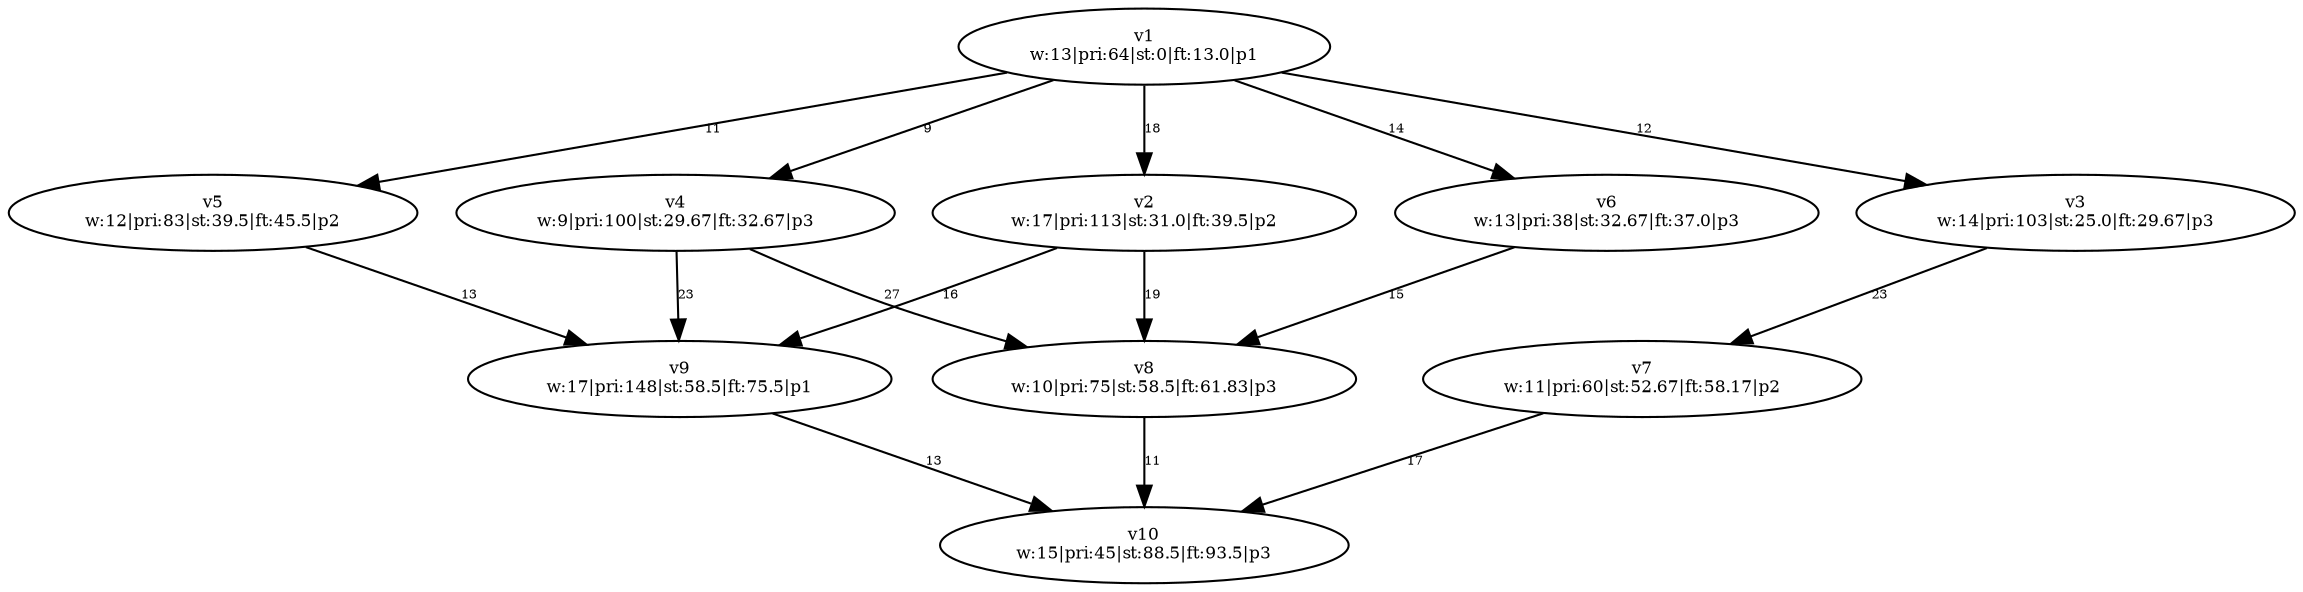 digraph {
	v1 [label="v1
w:13|pri:64|st:0|ft:13.0|p1" fontsize=8.0]
	v2 [label="v2
w:17|pri:113|st:31.0|ft:39.5|p2" fontsize=8.0]
	v3 [label="v3
w:14|pri:103|st:25.0|ft:29.67|p3" fontsize=8.0]
	v4 [label="v4
w:9|pri:100|st:29.67|ft:32.67|p3" fontsize=8.0]
	v5 [label="v5
w:12|pri:83|st:39.5|ft:45.5|p2" fontsize=8.0]
	v6 [label="v6
w:13|pri:38|st:32.67|ft:37.0|p3" fontsize=8.0]
	v9 [label="v9
w:17|pri:148|st:58.5|ft:75.5|p1" fontsize=8.0]
	v8 [label="v8
w:10|pri:75|st:58.5|ft:61.83|p3" fontsize=8.0]
	v7 [label="v7
w:11|pri:60|st:52.67|ft:58.17|p2" fontsize=8.0]
	v10 [label="v10
w:15|pri:45|st:88.5|ft:93.5|p3" fontsize=8.0]
	v1 -> v2 [label=18 constraint=true fontsize=6.0]
	v1 -> v3 [label=12 constraint=true fontsize=6.0]
	v1 -> v4 [label=9 constraint=true fontsize=6.0]
	v1 -> v5 [label=11 constraint=true fontsize=6.0]
	v1 -> v6 [label=14 constraint=true fontsize=6.0]
	v2 -> v8 [label=19 constraint=true fontsize=6.0]
	v2 -> v9 [label=16 constraint=true fontsize=6.0]
	v3 -> v7 [label=23 constraint=true fontsize=6.0]
	v4 -> v8 [label=27 constraint=true fontsize=6.0]
	v4 -> v9 [label=23 constraint=true fontsize=6.0]
	v5 -> v9 [label=13 constraint=true fontsize=6.0]
	v6 -> v8 [label=15 constraint=true fontsize=6.0]
	v7 -> v10 [label=17 constraint=true fontsize=6.0]
	v8 -> v10 [label=11 constraint=true fontsize=6.0]
	v9 -> v10 [label=13 constraint=true fontsize=6.0]
}
